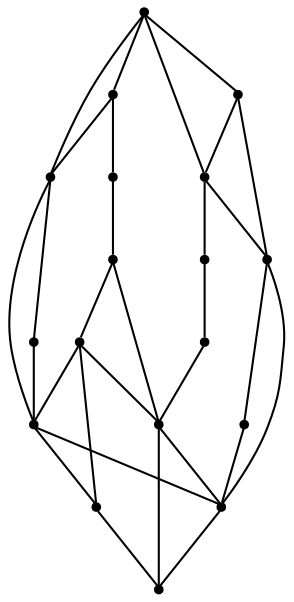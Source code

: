 graph {
  node [shape=point,comment="{\"directed\":false,\"doi\":\"10.1007/978-3-642-18469-7_34\",\"figure\":\"2 (2)\"}"]

  v0 [pos="1756.2828233504083,2048.6812151153827"]
  v1 [pos="1756.2828233504083,1881.9879415049268"]
  v2 [pos="1656.2002297916954,1865.318614143881"]
  v3 [pos="1656.2002297916954,2065.3505424764285"]
  v4 [pos="1556.1176362329822,1881.9879415049268"]
  v5 [pos="1556.117636232982,2048.6812151153827"]
  v6 [pos="1456.035042674269,1865.318614143881"]
  v7 [pos="1456.035042674269,2065.3505424764285"]
  v8 [pos="1422.674178154698,1848.6492867828356"]
  v9 [pos="1422.674178154698,2082.0198698374743"]
  v10 [pos="1322.5915845959848,1831.9799594217902"]
  v11 [pos="1322.5915845959848,2098.6891971985197"]
  v12 [pos="1305.9111523361994,1865.318614143881"]
  v13 [pos="1305.9111523361994,2065.350542476429"]
  v14 [pos="1189.1481265177008,1848.6492867828356"]
  v15 [pos="1189.1481265177008,2082.0198698374743"]
  v16 [pos="1055.7045729932177,1831.9799594217898"]
  v17 [pos="1055.7045729932177,2098.6891971985197"]

  v0 -- v1 [id="-1",pos="1756.2828233504083,2048.6812151153827 1756.2828233504083,1881.9879415049268 1756.2828233504083,1881.9879415049268 1756.2828233504083,1881.9879415049268"]
  v17 -- v15 [id="-2",pos="1055.7045729932177,2098.6891971985197 1189.1481265177008,2082.0198698374743 1189.1481265177008,2082.0198698374743 1189.1481265177008,2082.0198698374743"]
  v17 -- v14 [id="-3",pos="1055.7045729932177,2098.6891971985197 1189.1481265177008,1848.6492867828356 1189.1481265177008,1848.6492867828356 1189.1481265177008,1848.6492867828356"]
  v17 -- v11 [id="-4",pos="1055.7045729932177,2098.6891971985197 1322.5915845959848,2098.6891971985197 1322.5915845959848,2098.6891971985197 1322.5915845959848,2098.6891971985197"]
  v11 -- v3 [id="-5",pos="1322.5915845959848,2098.6891971985197 1656.2001343454963,2098.6891971985197 1656.2001343454963,2098.6891971985197 1656.2001343454963,2098.6891971985197 1656.2002297916954,2065.3505424764285 1656.2002297916954,2065.3505424764285 1656.2002297916954,2065.3505424764285"]
  v17 -- v16 [id="-6",pos="1055.7045729932177,2098.6891971985197 1055.7045729932177,1831.9799594217898 1055.7045729932177,1831.9799594217898 1055.7045729932177,1831.9799594217898"]
  v16 -- v10 [id="-11",pos="1055.7045729932177,1831.9799594217898 1322.5915845959848,1831.9799594217902 1322.5915845959848,1831.9799594217902 1322.5915845959848,1831.9799594217902"]
  v10 -- v2 [id="-12",pos="1322.5915845959848,1831.9799594217902 1656.2001343454963,1831.9799594217898 1656.2001343454963,1831.9799594217898 1656.2001343454963,1831.9799594217898 1656.2002297916954,1865.318614143881 1656.2002297916954,1865.318614143881 1656.2002297916954,1865.318614143881"]
  v15 -- v13 [id="-16",pos="1189.1481265177008,2082.0198698374743 1305.9111523361994,2065.350542476429 1305.9111523361994,2065.350542476429 1305.9111523361994,2065.350542476429"]
  v15 -- v11 [id="-17",pos="1189.1481265177008,2082.0198698374743 1322.5915845959848,2098.6891971985197 1322.5915845959848,2098.6891971985197 1322.5915845959848,2098.6891971985197"]
  v14 -- v10 [id="-18",pos="1189.1481265177008,1848.6492867828356 1322.5915845959848,1831.9799594217902 1322.5915845959848,1831.9799594217902 1322.5915845959848,1831.9799594217902"]
  v13 -- v7 [id="-19",pos="1305.9111523361994,2065.350542476429 1456.035042674269,2065.3505424764285 1456.035042674269,2065.3505424764285 1456.035042674269,2065.3505424764285"]
  v12 -- v6 [id="-20",pos="1305.9111523361994,1865.318614143881 1456.035042674269,1865.318614143881 1456.035042674269,1865.318614143881 1456.035042674269,1865.318614143881"]
  v11 -- v9 [id="-21",pos="1322.5915845959848,2098.6891971985197 1422.674178154698,2082.0198698374743 1422.674178154698,2082.0198698374743 1422.674178154698,2082.0198698374743"]
  v10 -- v8 [id="-22",pos="1322.5915845959848,1831.9799594217902 1422.674178154698,1848.6492867828356 1422.674178154698,1848.6492867828356 1422.674178154698,1848.6492867828356"]
  v9 -- v3 [id="-23",pos="1422.674178154698,2082.0198698374743 1656.2002297916954,2065.3505424764285 1656.2002297916954,2065.3505424764285 1656.2002297916954,2065.3505424764285"]
  v8 -- v2 [id="-24",pos="1422.674178154698,1848.6492867828356 1656.2002297916954,1865.318614143881 1656.2002297916954,1865.318614143881 1656.2002297916954,1865.318614143881"]
  v7 -- v5 [id="-25",pos="1456.035042674269,2065.3505424764285 1556.117636232982,2048.6812151153827 1556.117636232982,2048.6812151153827 1556.117636232982,2048.6812151153827"]
  v7 -- v4 [id="-26",pos="1456.035042674269,2065.3505424764285 1556.1176362329822,1881.9879415049268 1556.1176362329822,1881.9879415049268 1556.1176362329822,1881.9879415049268"]
  v6 -- v4 [id="-27",pos="1456.035042674269,1865.318614143881 1556.1176362329822,1881.9879415049268 1556.1176362329822,1881.9879415049268 1556.1176362329822,1881.9879415049268"]
  v5 -- v3 [id="-28",pos="1556.117636232982,2048.6812151153827 1656.2002297916954,2065.3505424764285 1656.2002297916954,2065.3505424764285 1656.2002297916954,2065.3505424764285"]
  v5 -- v0 [id="-29",pos="1556.117636232982,2048.6812151153827 1756.2828233504083,2048.6812151153827 1756.2828233504083,2048.6812151153827 1756.2828233504083,2048.6812151153827"]
  v5 -- v4 [id="-30",pos="1556.117636232982,2048.6812151153827 1556.1176362329822,1881.9879415049268 1556.1176362329822,1881.9879415049268 1556.1176362329822,1881.9879415049268"]
  v4 -- v2 [id="-31",pos="1556.1176362329822,1881.9879415049268 1656.2002297916954,1865.318614143881 1656.2002297916954,1865.318614143881 1656.2002297916954,1865.318614143881"]
  v4 -- v1 [id="-32",pos="1556.1176362329822,1881.9879415049268 1756.2828233504083,1881.9879415049268 1756.2828233504083,1881.9879415049268 1756.2828233504083,1881.9879415049268"]
  v16 -- v14 [id="-33",pos="1055.7045729932177,1831.9799594217898 1189.1481265177008,1848.6492867828356 1189.1481265177008,1848.6492867828356 1189.1481265177008,1848.6492867828356"]
  v3 -- v2 [id="-34",pos="1656.2002297916954,2065.3505424764285 1656.2002297916954,1865.318614143881 1656.2002297916954,1865.318614143881 1656.2002297916954,1865.318614143881"]
  v14 -- v12 [id="-37",pos="1189.1481265177008,1848.6492867828356 1305.9111523361994,1865.318614143881 1305.9111523361994,1865.318614143881 1305.9111523361994,1865.318614143881"]
  v3 -- v0 [id="-41",pos="1656.2002297916954,2065.3505424764285 1756.2828233504083,2048.6812151153827 1756.2828233504083,2048.6812151153827 1756.2828233504083,2048.6812151153827"]
  v2 -- v1 [id="-42",pos="1656.2002297916954,1865.318614143881 1756.2828233504083,1881.9879415049268 1756.2828233504083,1881.9879415049268 1756.2828233504083,1881.9879415049268"]
}